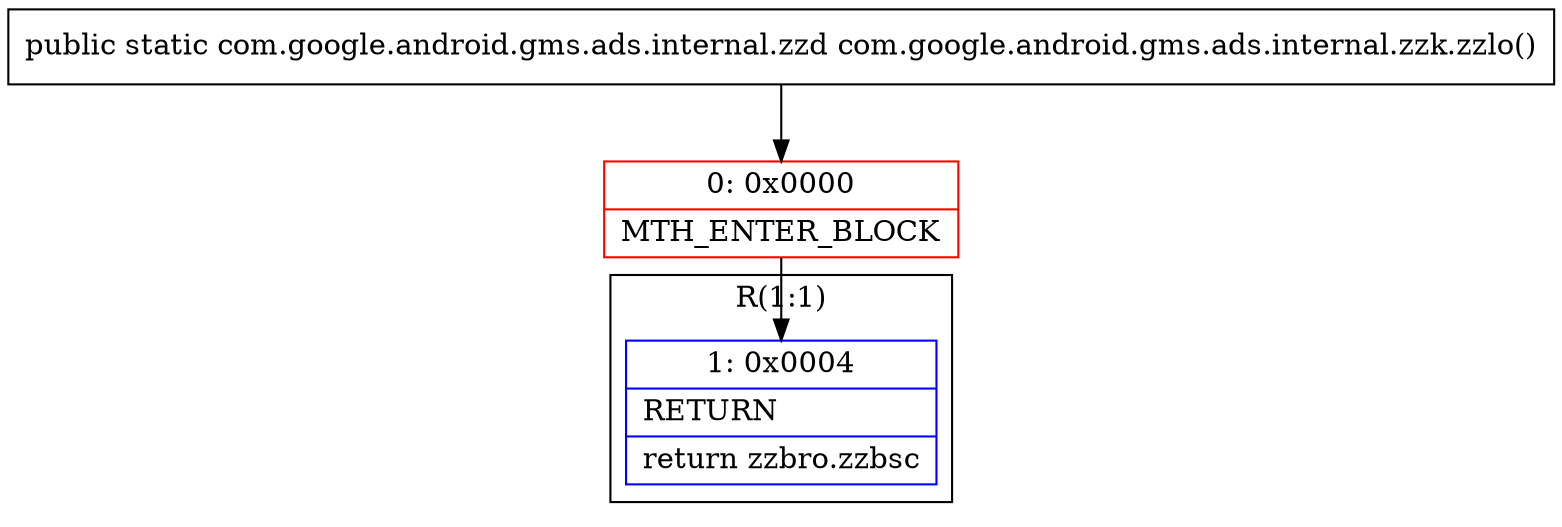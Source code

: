 digraph "CFG forcom.google.android.gms.ads.internal.zzk.zzlo()Lcom\/google\/android\/gms\/ads\/internal\/zzd;" {
subgraph cluster_Region_2062869030 {
label = "R(1:1)";
node [shape=record,color=blue];
Node_1 [shape=record,label="{1\:\ 0x0004|RETURN\l|return zzbro.zzbsc\l}"];
}
Node_0 [shape=record,color=red,label="{0\:\ 0x0000|MTH_ENTER_BLOCK\l}"];
MethodNode[shape=record,label="{public static com.google.android.gms.ads.internal.zzd com.google.android.gms.ads.internal.zzk.zzlo() }"];
MethodNode -> Node_0;
Node_0 -> Node_1;
}

